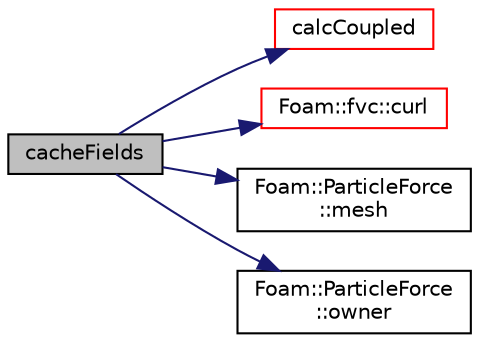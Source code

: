 digraph "cacheFields"
{
  bgcolor="transparent";
  edge [fontname="Helvetica",fontsize="10",labelfontname="Helvetica",labelfontsize="10"];
  node [fontname="Helvetica",fontsize="10",shape=record];
  rankdir="LR";
  Node1 [label="cacheFields",height=0.2,width=0.4,color="black", fillcolor="grey75", style="filled", fontcolor="black"];
  Node1 -> Node2 [color="midnightblue",fontsize="10",style="solid",fontname="Helvetica"];
  Node2 [label="calcCoupled",height=0.2,width=0.4,color="red",URL="$a01343.html#ab75663629d97d97cca393a26248907c5",tooltip="Calculate the non-coupled force. "];
  Node1 -> Node3 [color="midnightblue",fontsize="10",style="solid",fontname="Helvetica"];
  Node3 [label="Foam::fvc::curl",height=0.2,width=0.4,color="red",URL="$a10972.html#a1b6f4cf0c3bce34f80a2a7bcc28f43e9"];
  Node1 -> Node4 [color="midnightblue",fontsize="10",style="solid",fontname="Helvetica"];
  Node4 [label="Foam::ParticleForce\l::mesh",height=0.2,width=0.4,color="black",URL="$a01822.html#a628df3d8f239d8393610d6310eb56ad1",tooltip="Return the mesh database. "];
  Node1 -> Node5 [color="midnightblue",fontsize="10",style="solid",fontname="Helvetica"];
  Node5 [label="Foam::ParticleForce\l::owner",height=0.2,width=0.4,color="black",URL="$a01822.html#a6335ee485deb9e618ac66a9dc32a7a76",tooltip="Return const access to the cloud owner. "];
}
